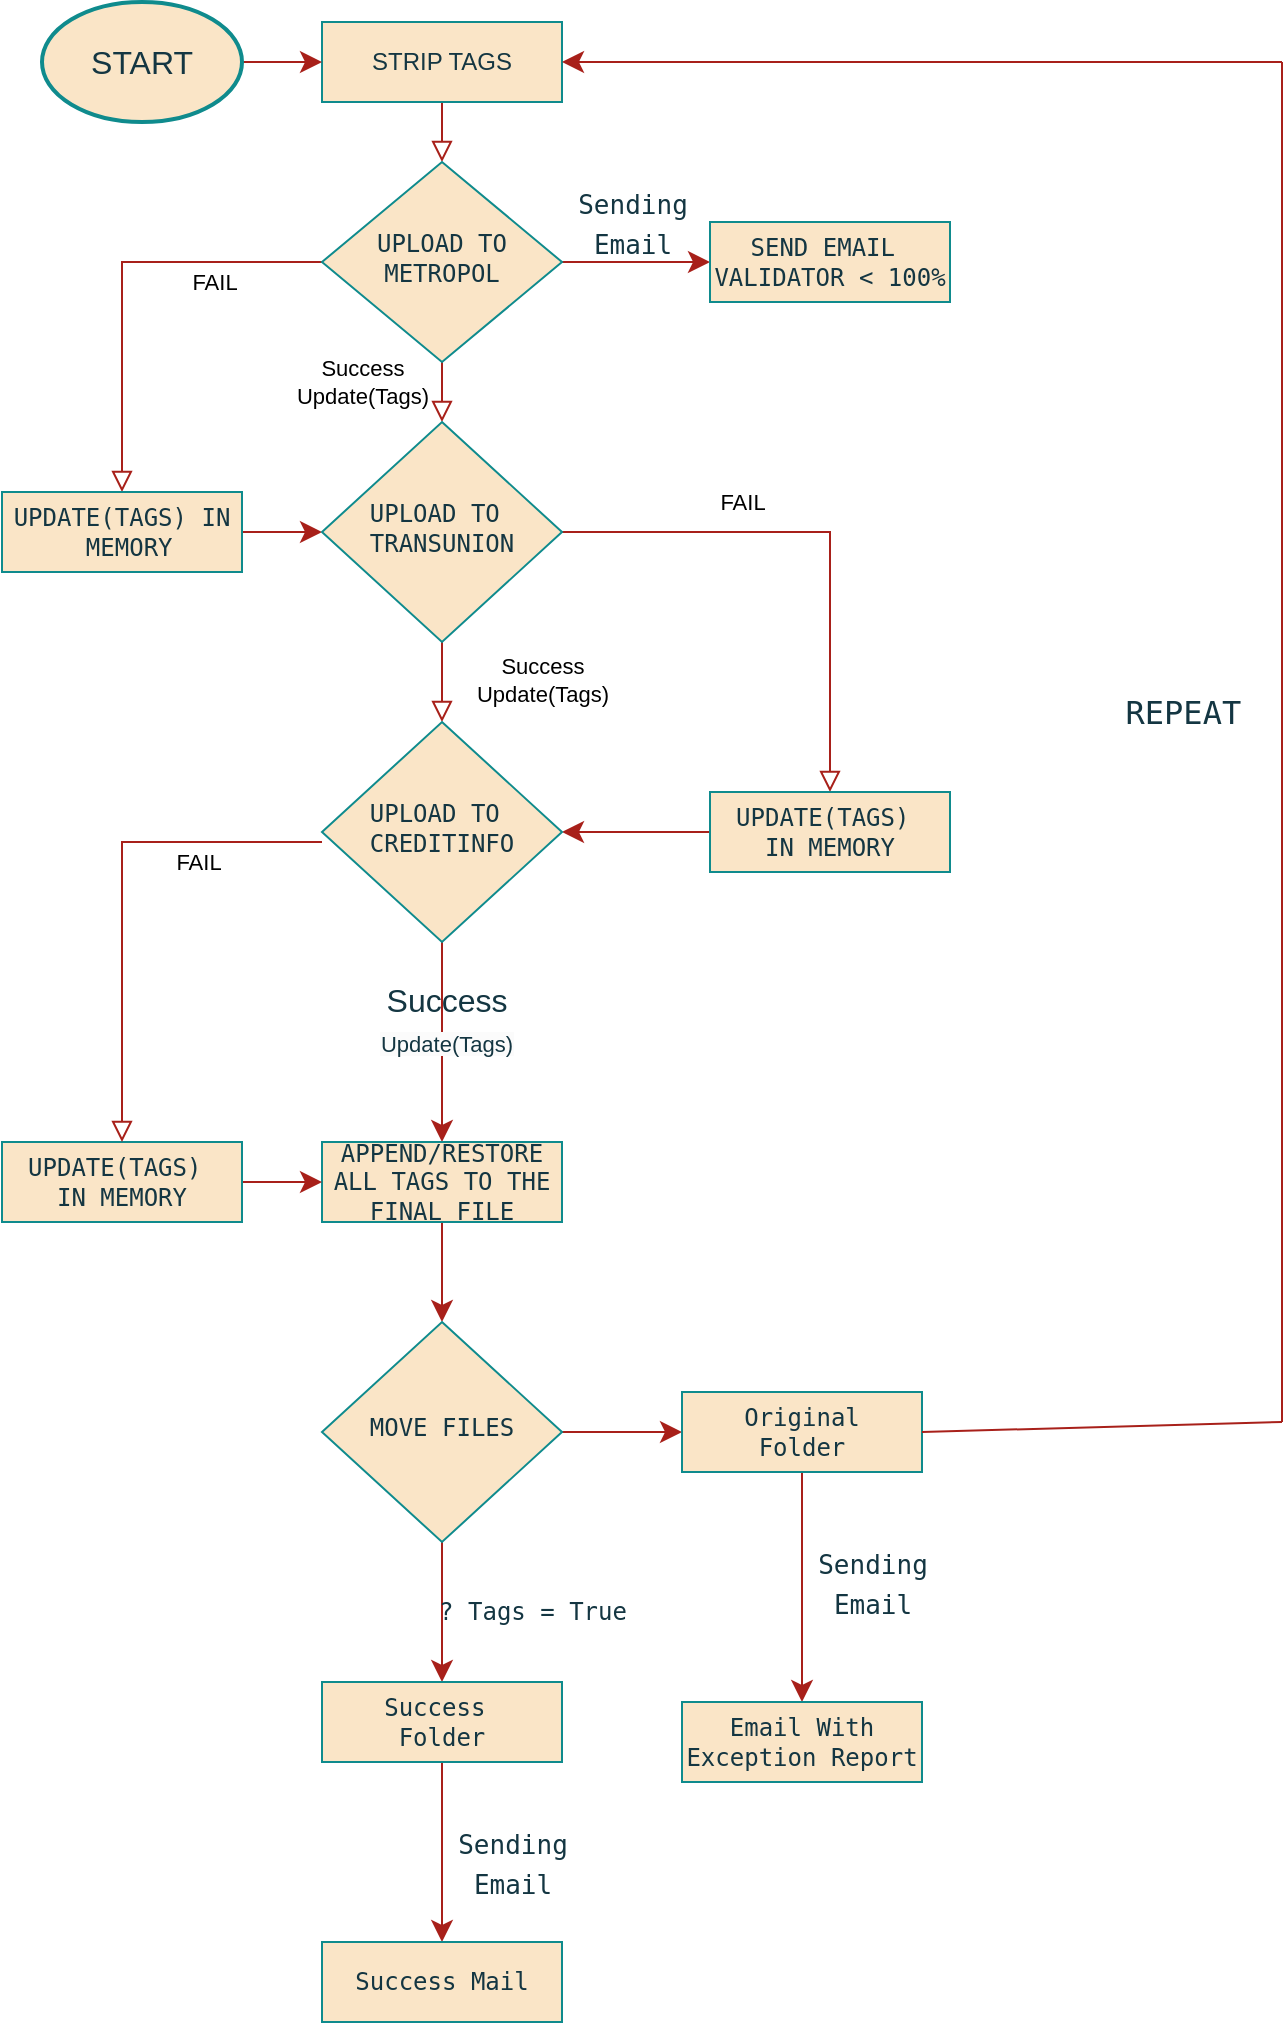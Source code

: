 <mxfile version="22.0.0" type="github">
  <diagram id="C5RBs43oDa-KdzZeNtuy" name="Page-1">
    <mxGraphModel dx="1050" dy="584" grid="1" gridSize="10" guides="1" tooltips="1" connect="1" arrows="1" fold="1" page="1" pageScale="1" pageWidth="827" pageHeight="1169" math="0" shadow="0">
      <root>
        <mxCell id="WIyWlLk6GJQsqaUBKTNV-0" />
        <mxCell id="WIyWlLk6GJQsqaUBKTNV-1" parent="WIyWlLk6GJQsqaUBKTNV-0" />
        <mxCell id="WIyWlLk6GJQsqaUBKTNV-2" value="" style="rounded=0;html=1;jettySize=auto;orthogonalLoop=1;fontSize=11;endArrow=block;endFill=0;endSize=8;strokeWidth=1;shadow=0;labelBackgroundColor=none;edgeStyle=orthogonalEdgeStyle;strokeColor=#A8201A;fontColor=default;" parent="WIyWlLk6GJQsqaUBKTNV-1" source="WIyWlLk6GJQsqaUBKTNV-3" target="WIyWlLk6GJQsqaUBKTNV-6" edge="1">
          <mxGeometry relative="1" as="geometry" />
        </mxCell>
        <mxCell id="WIyWlLk6GJQsqaUBKTNV-3" value="STRIP TAGS" style="rounded=0;whiteSpace=wrap;html=1;fontSize=12;glass=0;strokeWidth=1;shadow=0;labelBackgroundColor=none;fillColor=#FAE5C7;strokeColor=#0F8B8D;fontColor=#143642;" parent="WIyWlLk6GJQsqaUBKTNV-1" vertex="1">
          <mxGeometry x="160" y="80" width="120" height="40" as="geometry" />
        </mxCell>
        <mxCell id="WIyWlLk6GJQsqaUBKTNV-4" value="Success&lt;br&gt;Update(Tags)" style="rounded=0;html=1;jettySize=auto;orthogonalLoop=1;fontSize=11;endArrow=block;endFill=0;endSize=8;strokeWidth=1;shadow=0;labelBackgroundColor=none;edgeStyle=orthogonalEdgeStyle;strokeColor=#A8201A;fontColor=default;" parent="WIyWlLk6GJQsqaUBKTNV-1" source="WIyWlLk6GJQsqaUBKTNV-6" target="WIyWlLk6GJQsqaUBKTNV-10" edge="1">
          <mxGeometry x="0.2" y="-40" relative="1" as="geometry">
            <mxPoint as="offset" />
          </mxGeometry>
        </mxCell>
        <mxCell id="WIyWlLk6GJQsqaUBKTNV-5" value="FAIL" style="edgeStyle=orthogonalEdgeStyle;rounded=0;html=1;jettySize=auto;orthogonalLoop=1;fontSize=11;endArrow=block;endFill=0;endSize=8;strokeWidth=1;shadow=0;labelBackgroundColor=none;strokeColor=#A8201A;fontColor=default;" parent="WIyWlLk6GJQsqaUBKTNV-1" source="WIyWlLk6GJQsqaUBKTNV-6" target="WIyWlLk6GJQsqaUBKTNV-7" edge="1">
          <mxGeometry x="-0.5" y="10" relative="1" as="geometry">
            <mxPoint as="offset" />
          </mxGeometry>
        </mxCell>
        <mxCell id="dLmjUgoJQcyFww3S3htr-54" style="edgeStyle=none;curved=1;rounded=0;orthogonalLoop=1;jettySize=auto;html=1;entryX=0;entryY=0.5;entryDx=0;entryDy=0;strokeColor=#A8201A;fontSize=12;fontColor=#143642;startSize=8;endSize=8;fillColor=#FAE5C7;" edge="1" parent="WIyWlLk6GJQsqaUBKTNV-1" source="WIyWlLk6GJQsqaUBKTNV-6" target="dLmjUgoJQcyFww3S3htr-53">
          <mxGeometry relative="1" as="geometry" />
        </mxCell>
        <mxCell id="WIyWlLk6GJQsqaUBKTNV-6" value="&lt;pre&gt;UPLOAD&amp;nbsp;TO&lt;br&gt;METROPOL&lt;/pre&gt;" style="rhombus;whiteSpace=wrap;html=1;shadow=0;fontFamily=Helvetica;fontSize=12;align=center;strokeWidth=1;spacing=6;spacingTop=-4;rounded=0;labelBackgroundColor=none;fillColor=#FAE5C7;strokeColor=#0F8B8D;fontColor=#143642;" parent="WIyWlLk6GJQsqaUBKTNV-1" vertex="1">
          <mxGeometry x="160" y="150" width="120" height="100" as="geometry" />
        </mxCell>
        <mxCell id="dLmjUgoJQcyFww3S3htr-20" style="edgeStyle=none;curved=1;rounded=0;orthogonalLoop=1;jettySize=auto;html=1;entryX=0;entryY=0.5;entryDx=0;entryDy=0;fontSize=12;startSize=8;endSize=8;labelBackgroundColor=none;strokeColor=#A8201A;fontColor=default;" edge="1" parent="WIyWlLk6GJQsqaUBKTNV-1" source="WIyWlLk6GJQsqaUBKTNV-7" target="WIyWlLk6GJQsqaUBKTNV-10">
          <mxGeometry relative="1" as="geometry" />
        </mxCell>
        <mxCell id="WIyWlLk6GJQsqaUBKTNV-7" value="&lt;pre&gt;UPDATE(TAGS) IN&lt;br&gt;&amp;nbsp;MEMORY&lt;/pre&gt;" style="rounded=0;whiteSpace=wrap;html=1;fontSize=12;glass=0;strokeWidth=1;shadow=0;labelBackgroundColor=none;fillColor=#FAE5C7;strokeColor=#0F8B8D;fontColor=#143642;" parent="WIyWlLk6GJQsqaUBKTNV-1" vertex="1">
          <mxGeometry y="315" width="120" height="40" as="geometry" />
        </mxCell>
        <mxCell id="WIyWlLk6GJQsqaUBKTNV-8" value="Success&lt;br style=&quot;border-color: var(--border-color);&quot;&gt;Update(Tags)" style="rounded=0;html=1;jettySize=auto;orthogonalLoop=1;fontSize=11;endArrow=block;endFill=0;endSize=8;strokeWidth=1;shadow=0;labelBackgroundColor=none;edgeStyle=orthogonalEdgeStyle;strokeColor=#A8201A;fontColor=default;" parent="WIyWlLk6GJQsqaUBKTNV-1" source="WIyWlLk6GJQsqaUBKTNV-10" edge="1">
          <mxGeometry x="0.012" y="50" relative="1" as="geometry">
            <mxPoint y="-2" as="offset" />
            <mxPoint x="220" y="430" as="targetPoint" />
          </mxGeometry>
        </mxCell>
        <mxCell id="WIyWlLk6GJQsqaUBKTNV-9" value="FAIL" style="edgeStyle=orthogonalEdgeStyle;rounded=0;html=1;jettySize=auto;orthogonalLoop=1;fontSize=11;endArrow=block;endFill=0;endSize=8;strokeWidth=1;shadow=0;labelBackgroundColor=none;strokeColor=#A8201A;fontColor=default;" parent="WIyWlLk6GJQsqaUBKTNV-1" source="WIyWlLk6GJQsqaUBKTNV-10" target="WIyWlLk6GJQsqaUBKTNV-12" edge="1">
          <mxGeometry x="-0.318" y="15" relative="1" as="geometry">
            <mxPoint as="offset" />
          </mxGeometry>
        </mxCell>
        <mxCell id="WIyWlLk6GJQsqaUBKTNV-10" value="&lt;pre&gt;UPLOAD TO&amp;nbsp;&lt;br&gt;TRANSUNION&lt;/pre&gt;" style="rhombus;whiteSpace=wrap;html=1;shadow=0;fontFamily=Helvetica;fontSize=12;align=center;strokeWidth=1;spacing=6;spacingTop=-4;rounded=0;labelBackgroundColor=none;fillColor=#FAE5C7;strokeColor=#0F8B8D;fontColor=#143642;" parent="WIyWlLk6GJQsqaUBKTNV-1" vertex="1">
          <mxGeometry x="160" y="280" width="120" height="110" as="geometry" />
        </mxCell>
        <mxCell id="dLmjUgoJQcyFww3S3htr-22" style="edgeStyle=none;curved=1;rounded=0;orthogonalLoop=1;jettySize=auto;html=1;entryX=1;entryY=0.5;entryDx=0;entryDy=0;fontSize=12;startSize=8;endSize=8;labelBackgroundColor=none;strokeColor=#A8201A;fontColor=default;" edge="1" parent="WIyWlLk6GJQsqaUBKTNV-1" source="WIyWlLk6GJQsqaUBKTNV-12" target="dLmjUgoJQcyFww3S3htr-2">
          <mxGeometry relative="1" as="geometry" />
        </mxCell>
        <mxCell id="WIyWlLk6GJQsqaUBKTNV-12" value="&lt;pre&gt;UPDATE(TAGS)&amp;nbsp;&lt;br&gt;IN MEMORY&lt;/pre&gt;" style="rounded=0;whiteSpace=wrap;html=1;fontSize=12;glass=0;strokeWidth=1;shadow=0;labelBackgroundColor=none;fillColor=#FAE5C7;strokeColor=#0F8B8D;fontColor=#143642;" parent="WIyWlLk6GJQsqaUBKTNV-1" vertex="1">
          <mxGeometry x="354" y="465" width="120" height="40" as="geometry" />
        </mxCell>
        <mxCell id="dLmjUgoJQcyFww3S3htr-1" style="edgeStyle=none;curved=1;rounded=0;orthogonalLoop=1;jettySize=auto;html=1;entryX=0;entryY=0.5;entryDx=0;entryDy=0;fontSize=12;startSize=8;endSize=8;labelBackgroundColor=none;strokeColor=#A8201A;fontColor=default;" edge="1" parent="WIyWlLk6GJQsqaUBKTNV-1" source="dLmjUgoJQcyFww3S3htr-0" target="WIyWlLk6GJQsqaUBKTNV-3">
          <mxGeometry relative="1" as="geometry" />
        </mxCell>
        <mxCell id="dLmjUgoJQcyFww3S3htr-0" value="START" style="strokeWidth=2;html=1;shape=mxgraph.flowchart.start_1;whiteSpace=wrap;fontSize=16;rounded=0;labelBackgroundColor=none;fillColor=#FAE5C7;strokeColor=#0F8B8D;fontColor=#143642;" vertex="1" parent="WIyWlLk6GJQsqaUBKTNV-1">
          <mxGeometry x="20" y="70" width="100" height="60" as="geometry" />
        </mxCell>
        <mxCell id="dLmjUgoJQcyFww3S3htr-4" value="" style="edgeStyle=none;curved=1;rounded=0;orthogonalLoop=1;jettySize=auto;html=1;fontSize=12;startSize=8;endSize=8;labelBackgroundColor=none;strokeColor=#A8201A;fontColor=default;" edge="1" parent="WIyWlLk6GJQsqaUBKTNV-1" source="dLmjUgoJQcyFww3S3htr-2" target="dLmjUgoJQcyFww3S3htr-3">
          <mxGeometry relative="1" as="geometry" />
        </mxCell>
        <mxCell id="dLmjUgoJQcyFww3S3htr-5" value="Success&lt;br style=&quot;border-color: var(--border-color); font-size: 11px; background-color: rgb(251, 251, 251);&quot;&gt;&lt;span style=&quot;font-size: 11px; background-color: rgb(251, 251, 251);&quot;&gt;Update(Tags)&lt;/span&gt;" style="edgeLabel;html=1;align=center;verticalAlign=middle;resizable=0;points=[];fontSize=16;rounded=0;labelBackgroundColor=none;fontColor=#143642;" vertex="1" connectable="0" parent="dLmjUgoJQcyFww3S3htr-4">
          <mxGeometry x="-0.218" y="2" relative="1" as="geometry">
            <mxPoint as="offset" />
          </mxGeometry>
        </mxCell>
        <mxCell id="dLmjUgoJQcyFww3S3htr-2" value="&lt;pre&gt;UPLOAD TO&amp;nbsp;&lt;br&gt;CREDITINFO&lt;/pre&gt;" style="rhombus;whiteSpace=wrap;html=1;shadow=0;fontFamily=Helvetica;fontSize=12;align=center;strokeWidth=1;spacing=6;spacingTop=-4;rounded=0;labelBackgroundColor=none;fillColor=#FAE5C7;strokeColor=#0F8B8D;fontColor=#143642;" vertex="1" parent="WIyWlLk6GJQsqaUBKTNV-1">
          <mxGeometry x="160" y="430" width="120" height="110" as="geometry" />
        </mxCell>
        <mxCell id="dLmjUgoJQcyFww3S3htr-39" style="edgeStyle=none;curved=1;rounded=0;orthogonalLoop=1;jettySize=auto;html=1;fontSize=12;startSize=8;endSize=8;labelBackgroundColor=none;strokeColor=#A8201A;fontColor=default;" edge="1" parent="WIyWlLk6GJQsqaUBKTNV-1" source="dLmjUgoJQcyFww3S3htr-3" target="dLmjUgoJQcyFww3S3htr-38">
          <mxGeometry relative="1" as="geometry" />
        </mxCell>
        <mxCell id="dLmjUgoJQcyFww3S3htr-3" value="&lt;pre&gt;APPEND/RESTORE&lt;br&gt;ALL TAGS TO THE&lt;br&gt;FINAL FILE&lt;/pre&gt;" style="rounded=0;whiteSpace=wrap;html=1;fontSize=12;glass=0;strokeWidth=1;shadow=0;labelBackgroundColor=none;fillColor=#FAE5C7;strokeColor=#0F8B8D;fontColor=#143642;" vertex="1" parent="WIyWlLk6GJQsqaUBKTNV-1">
          <mxGeometry x="160" y="640" width="120" height="40" as="geometry" />
        </mxCell>
        <mxCell id="dLmjUgoJQcyFww3S3htr-35" value="" style="edgeStyle=none;curved=1;rounded=0;orthogonalLoop=1;jettySize=auto;html=1;fontSize=12;startSize=8;endSize=8;labelBackgroundColor=none;strokeColor=#A8201A;fontColor=default;" edge="1" parent="WIyWlLk6GJQsqaUBKTNV-1" source="dLmjUgoJQcyFww3S3htr-26" target="dLmjUgoJQcyFww3S3htr-3">
          <mxGeometry relative="1" as="geometry" />
        </mxCell>
        <mxCell id="dLmjUgoJQcyFww3S3htr-26" value="&lt;pre&gt;UPDATE(TAGS)&amp;nbsp;&lt;br&gt;IN MEMORY&lt;/pre&gt;" style="rounded=0;whiteSpace=wrap;html=1;fontSize=12;glass=0;strokeWidth=1;shadow=0;labelBackgroundColor=none;fillColor=#FAE5C7;strokeColor=#0F8B8D;fontColor=#143642;" vertex="1" parent="WIyWlLk6GJQsqaUBKTNV-1">
          <mxGeometry y="640" width="120" height="40" as="geometry" />
        </mxCell>
        <mxCell id="dLmjUgoJQcyFww3S3htr-41" style="edgeStyle=none;curved=1;rounded=0;orthogonalLoop=1;jettySize=auto;html=1;entryX=0.5;entryY=0;entryDx=0;entryDy=0;fontSize=12;startSize=8;endSize=8;labelBackgroundColor=none;strokeColor=#A8201A;fontColor=default;" edge="1" parent="WIyWlLk6GJQsqaUBKTNV-1" source="dLmjUgoJQcyFww3S3htr-38" target="dLmjUgoJQcyFww3S3htr-40">
          <mxGeometry relative="1" as="geometry" />
        </mxCell>
        <mxCell id="dLmjUgoJQcyFww3S3htr-43" style="edgeStyle=none;curved=1;rounded=0;orthogonalLoop=1;jettySize=auto;html=1;entryX=0;entryY=0.5;entryDx=0;entryDy=0;fontSize=12;startSize=8;endSize=8;labelBackgroundColor=none;strokeColor=#A8201A;fontColor=default;" edge="1" parent="WIyWlLk6GJQsqaUBKTNV-1" source="dLmjUgoJQcyFww3S3htr-38">
          <mxGeometry relative="1" as="geometry">
            <mxPoint x="340" y="785" as="targetPoint" />
          </mxGeometry>
        </mxCell>
        <mxCell id="dLmjUgoJQcyFww3S3htr-38" value="&lt;pre&gt;MOVE FILES&lt;/pre&gt;" style="rhombus;whiteSpace=wrap;html=1;shadow=0;fontFamily=Helvetica;fontSize=12;align=center;strokeWidth=1;spacing=6;spacingTop=-4;rounded=0;labelBackgroundColor=none;fillColor=#FAE5C7;strokeColor=#0F8B8D;fontColor=#143642;" vertex="1" parent="WIyWlLk6GJQsqaUBKTNV-1">
          <mxGeometry x="160" y="730" width="120" height="110" as="geometry" />
        </mxCell>
        <mxCell id="dLmjUgoJQcyFww3S3htr-60" style="edgeStyle=none;curved=1;rounded=0;orthogonalLoop=1;jettySize=auto;html=1;strokeColor=#A8201A;fontSize=12;fontColor=#143642;startSize=8;endSize=8;fillColor=#FAE5C7;" edge="1" parent="WIyWlLk6GJQsqaUBKTNV-1" source="dLmjUgoJQcyFww3S3htr-40" target="dLmjUgoJQcyFww3S3htr-59">
          <mxGeometry relative="1" as="geometry" />
        </mxCell>
        <mxCell id="dLmjUgoJQcyFww3S3htr-40" value="&lt;pre&gt;Success &lt;br/&gt;Folder&lt;/pre&gt;" style="rounded=0;whiteSpace=wrap;html=1;fontSize=12;glass=0;strokeWidth=1;shadow=0;labelBackgroundColor=none;fillColor=#FAE5C7;strokeColor=#0F8B8D;fontColor=#143642;" vertex="1" parent="WIyWlLk6GJQsqaUBKTNV-1">
          <mxGeometry x="160" y="910" width="120" height="40" as="geometry" />
        </mxCell>
        <mxCell id="dLmjUgoJQcyFww3S3htr-44" value="&lt;pre style=&quot;border-color: var(--border-color); font-size: 12px;&quot;&gt;? Tags = True&lt;br style=&quot;border-color: var(--border-color);&quot;&gt;&lt;/pre&gt;" style="text;html=1;align=center;verticalAlign=middle;resizable=0;points=[];autosize=1;strokeColor=none;fillColor=none;fontSize=16;rounded=0;labelBackgroundColor=none;fontColor=#143642;" vertex="1" parent="WIyWlLk6GJQsqaUBKTNV-1">
          <mxGeometry x="210" y="850" width="110" height="50" as="geometry" />
        </mxCell>
        <mxCell id="dLmjUgoJQcyFww3S3htr-45" style="edgeStyle=none;curved=1;rounded=0;orthogonalLoop=1;jettySize=auto;html=1;exitX=0.5;exitY=1;exitDx=0;exitDy=0;fontSize=12;startSize=8;endSize=8;labelBackgroundColor=none;strokeColor=#A8201A;fontColor=default;" edge="1" parent="WIyWlLk6GJQsqaUBKTNV-1">
          <mxGeometry relative="1" as="geometry">
            <mxPoint x="400" y="817.5" as="sourcePoint" />
            <mxPoint x="400" y="817.5" as="targetPoint" />
          </mxGeometry>
        </mxCell>
        <mxCell id="dLmjUgoJQcyFww3S3htr-58" style="edgeStyle=none;curved=1;rounded=0;orthogonalLoop=1;jettySize=auto;html=1;strokeColor=#A8201A;fontSize=12;fontColor=#143642;startSize=8;endSize=8;fillColor=#FAE5C7;" edge="1" parent="WIyWlLk6GJQsqaUBKTNV-1" source="dLmjUgoJQcyFww3S3htr-46" target="dLmjUgoJQcyFww3S3htr-57">
          <mxGeometry relative="1" as="geometry" />
        </mxCell>
        <mxCell id="dLmjUgoJQcyFww3S3htr-46" value="&lt;pre&gt;Original&lt;br/&gt;Folder&lt;/pre&gt;" style="rounded=0;whiteSpace=wrap;html=1;fontSize=12;glass=0;strokeWidth=1;shadow=0;labelBackgroundColor=none;fillColor=#FAE5C7;strokeColor=#0F8B8D;fontColor=#143642;" vertex="1" parent="WIyWlLk6GJQsqaUBKTNV-1">
          <mxGeometry x="340" y="765" width="120" height="40" as="geometry" />
        </mxCell>
        <mxCell id="dLmjUgoJQcyFww3S3htr-48" value="" style="endArrow=none;html=1;rounded=0;fontSize=12;startSize=8;endSize=8;curved=1;labelBackgroundColor=none;strokeColor=#A8201A;fontColor=default;" edge="1" parent="WIyWlLk6GJQsqaUBKTNV-1">
          <mxGeometry width="50" height="50" relative="1" as="geometry">
            <mxPoint x="460" y="785" as="sourcePoint" />
            <mxPoint x="640" y="780" as="targetPoint" />
          </mxGeometry>
        </mxCell>
        <mxCell id="dLmjUgoJQcyFww3S3htr-49" value="" style="endArrow=none;html=1;rounded=0;fontSize=12;startSize=8;endSize=8;curved=1;labelBackgroundColor=none;strokeColor=#A8201A;fontColor=default;" edge="1" parent="WIyWlLk6GJQsqaUBKTNV-1">
          <mxGeometry width="50" height="50" relative="1" as="geometry">
            <mxPoint x="640" y="780" as="sourcePoint" />
            <mxPoint x="640" y="100" as="targetPoint" />
          </mxGeometry>
        </mxCell>
        <mxCell id="dLmjUgoJQcyFww3S3htr-50" value="" style="endArrow=classic;html=1;rounded=0;fontSize=12;startSize=8;endSize=8;curved=1;entryX=1;entryY=0.5;entryDx=0;entryDy=0;labelBackgroundColor=none;strokeColor=#A8201A;fontColor=default;" edge="1" parent="WIyWlLk6GJQsqaUBKTNV-1" target="WIyWlLk6GJQsqaUBKTNV-3">
          <mxGeometry width="50" height="50" relative="1" as="geometry">
            <mxPoint x="640" y="100" as="sourcePoint" />
            <mxPoint x="430" y="110" as="targetPoint" />
          </mxGeometry>
        </mxCell>
        <mxCell id="dLmjUgoJQcyFww3S3htr-51" value="&lt;pre&gt;REPEAT&amp;nbsp;&lt;/pre&gt;" style="text;html=1;align=center;verticalAlign=middle;resizable=0;points=[];autosize=1;strokeColor=none;fillColor=none;fontSize=16;rounded=0;labelBackgroundColor=none;fontColor=#143642;" vertex="1" parent="WIyWlLk6GJQsqaUBKTNV-1">
          <mxGeometry x="550" y="395" width="90" height="60" as="geometry" />
        </mxCell>
        <mxCell id="dLmjUgoJQcyFww3S3htr-52" value="FAIL" style="edgeStyle=orthogonalEdgeStyle;rounded=0;html=1;jettySize=auto;orthogonalLoop=1;fontSize=11;endArrow=block;endFill=0;endSize=8;strokeWidth=1;shadow=0;labelBackgroundColor=none;strokeColor=#A8201A;fontColor=default;entryX=0.5;entryY=0;entryDx=0;entryDy=0;" edge="1" parent="WIyWlLk6GJQsqaUBKTNV-1" target="dLmjUgoJQcyFww3S3htr-26">
          <mxGeometry x="-0.5" y="10" relative="1" as="geometry">
            <mxPoint as="offset" />
            <mxPoint x="160" y="490" as="sourcePoint" />
            <mxPoint x="60" y="605" as="targetPoint" />
            <Array as="points">
              <mxPoint x="60" y="490" />
            </Array>
          </mxGeometry>
        </mxCell>
        <mxCell id="dLmjUgoJQcyFww3S3htr-53" value="&lt;pre&gt;SEND EMAIL &lt;br&gt;VALIDATOR &amp;lt; 100%&lt;/pre&gt;" style="rounded=0;whiteSpace=wrap;html=1;fontSize=12;glass=0;strokeWidth=1;shadow=0;labelBackgroundColor=none;fillColor=#FAE5C7;strokeColor=#0F8B8D;fontColor=#143642;" vertex="1" parent="WIyWlLk6GJQsqaUBKTNV-1">
          <mxGeometry x="354" y="180" width="120" height="40" as="geometry" />
        </mxCell>
        <mxCell id="dLmjUgoJQcyFww3S3htr-57" value="&lt;pre&gt;Email With&lt;br/&gt;Exception Report&lt;/pre&gt;" style="rounded=0;whiteSpace=wrap;html=1;fontSize=12;glass=0;strokeWidth=1;shadow=0;labelBackgroundColor=none;fillColor=#FAE5C7;strokeColor=#0F8B8D;fontColor=#143642;" vertex="1" parent="WIyWlLk6GJQsqaUBKTNV-1">
          <mxGeometry x="340" y="920" width="120" height="40" as="geometry" />
        </mxCell>
        <mxCell id="dLmjUgoJQcyFww3S3htr-59" value="&lt;pre&gt;Success Mail&lt;/pre&gt;" style="rounded=0;whiteSpace=wrap;html=1;fontSize=12;glass=0;strokeWidth=1;shadow=0;labelBackgroundColor=none;fillColor=#FAE5C7;strokeColor=#0F8B8D;fontColor=#143642;" vertex="1" parent="WIyWlLk6GJQsqaUBKTNV-1">
          <mxGeometry x="160" y="1040" width="120" height="40" as="geometry" />
        </mxCell>
        <mxCell id="dLmjUgoJQcyFww3S3htr-61" value="&lt;pre&gt;&lt;span style=&quot;font-size: 13px;&quot;&gt;Sending&lt;br/&gt;Email&lt;/span&gt;&lt;/pre&gt;" style="text;html=1;align=center;verticalAlign=middle;resizable=0;points=[];autosize=1;strokeColor=none;fillColor=none;fontSize=16;fontColor=#143642;" vertex="1" parent="WIyWlLk6GJQsqaUBKTNV-1">
          <mxGeometry x="220" y="960" width="70" height="80" as="geometry" />
        </mxCell>
        <mxCell id="dLmjUgoJQcyFww3S3htr-62" value="&lt;pre&gt;&lt;span style=&quot;font-size: 13px;&quot;&gt;Sending&lt;br/&gt;Email&lt;/span&gt;&lt;/pre&gt;" style="text;html=1;align=center;verticalAlign=middle;resizable=0;points=[];autosize=1;strokeColor=none;fillColor=none;fontSize=16;fontColor=#143642;" vertex="1" parent="WIyWlLk6GJQsqaUBKTNV-1">
          <mxGeometry x="400" y="820" width="70" height="80" as="geometry" />
        </mxCell>
        <mxCell id="dLmjUgoJQcyFww3S3htr-63" value="&lt;pre&gt;&lt;span style=&quot;font-size: 13px;&quot;&gt;Sending&lt;br/&gt;Email&lt;/span&gt;&lt;/pre&gt;" style="text;html=1;align=center;verticalAlign=middle;resizable=0;points=[];autosize=1;strokeColor=none;fillColor=none;fontSize=16;fontColor=#143642;" vertex="1" parent="WIyWlLk6GJQsqaUBKTNV-1">
          <mxGeometry x="280" y="140" width="70" height="80" as="geometry" />
        </mxCell>
      </root>
    </mxGraphModel>
  </diagram>
</mxfile>

